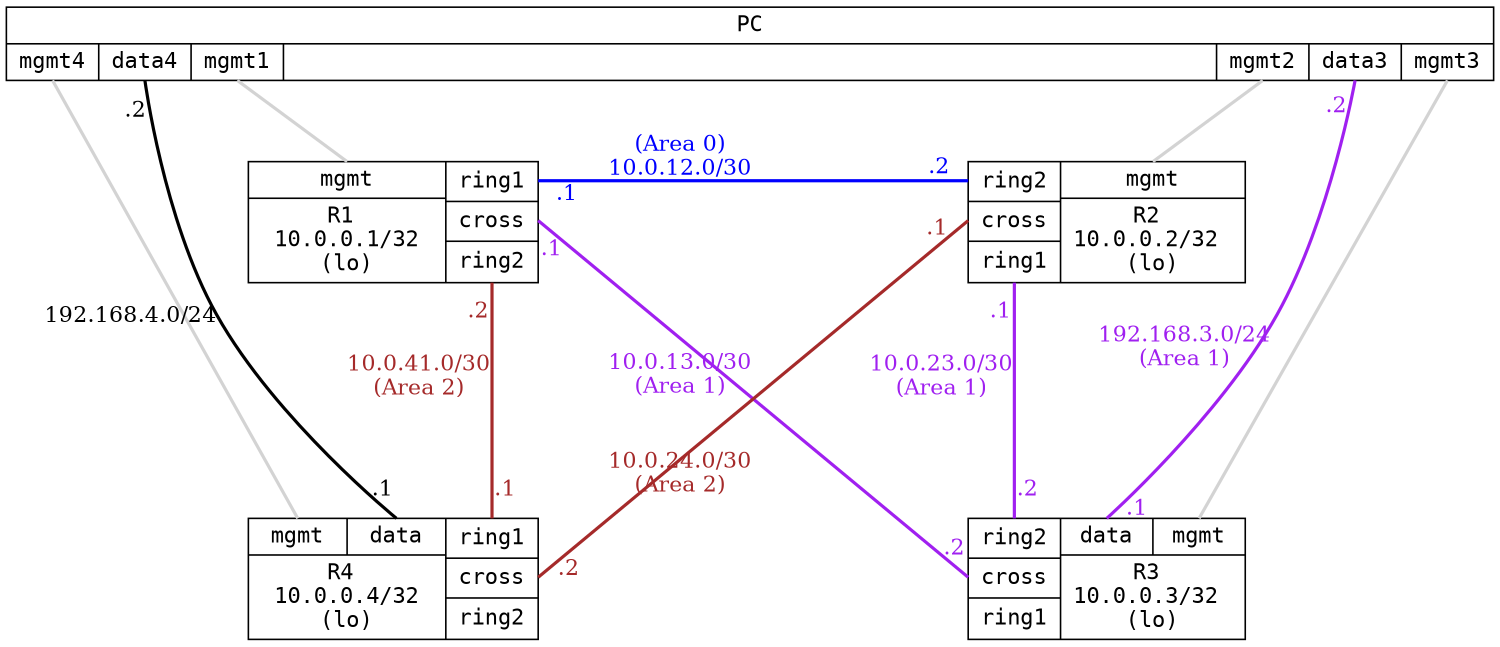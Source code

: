 graph "ring-4-duts" {
    layout="neato";
    overlap=false;
    esep="+20";
    splines=true;
    size=10;

    node [shape=record, fontname="monospace"];
    edge [color="cornflowerblue", penwidth="2"];

    PC [
        label=" { PC | { <mgmt4> mgmt4 | <data4> data4 | <mgmt1> mgmt1 | &#160;&#160;&#160;&#160;&#160;&#160;&#160;&#160;&#160;&#160;&#160;&#160;&#160;&#160;&#160;&#160;&#160;&#160;&#160;&#160;&#160;&#160;&#160;&#160;&#160;&#160;&#160;&#160;&#160;&#160;&#160;&#160;&#160;&#160;&#160;&#160;&#160;&#160;&#160;&#160;&#160;&#160;&#160;&#160;&#160;&#160;&#160;&#160;&#160;&#160;&#160;&#160;&#160;&#160;&#160;&#160;&#160;&#160;&#160;&#160;&#160;&#160;&#160;&#160;&#160;&#160;&#160;&#160;&#160; | <mgmt2> mgmt2 | <data3> data3 | <mgmt3> mgmt3 } }",
        pos="150,200!"
        kind="controller",
    ];

    R1 [
        label="{ { <mgmt> mgmt } | R1 \n 10.0.0.1/32 \n(lo) } | { <ring1> ring1 | <cross> cross | <ring2> ring2 }",
        pos="50,150!",
        kind="infix",
    ];

    R4 [
        label="{ { <mgmt> mgmt | <data> data } | R4 \n 10.0.0.4/32 \n(lo) } | { <ring1> ring1 | <cross> cross | <ring2> ring2 }",
        pos="50,50!"
        kind="infix",
    ];

    R2 [
        label="{ <ring2> ring2 | <cross> cross | <ring1> ring1 } | { { <mgmt> mgmt } | R2 \n10.0.0.2/32 \n(lo) }",
        pos="250,150!"
        kind="infix",
    ];

    R3 [
        label="{ <ring2> ring2 | <cross> cross | <ring1> ring1 } | { { <data> data | <mgmt> mgmt } | R3 \n10.0.0.3/32 \n(lo) }",
        pos="250,50!"
        kind="infix",
    ];

    # Management Connections
    PC:mgmt1 -- R1:mgmt [kind=mgmt, color="lightgray"]
    PC:mgmt2 -- R2:mgmt [kind=mgmt, color="lightgray"]
    PC:mgmt3 -- R3:mgmt [kind=mgmt, color="lightgray", overlap=false, weight=0.1]
    PC:mgmt4 -- R4:mgmt [kind=mgmt, color="lightgray", overlap=false, weight=0.1]

    # PC-Dut links
    PC:data3 -- R3:data [color="purple", headlabel=".1", label="192.168.3.0/24\n(Area 1)", taillabel=".2", labeldistance=2, fontcolor="purple"]
    PC:data4 -- R4:data [color="black", headlabel=".1", label="192.168.4.0/24&#160;", taillabel=".2", labeldistance=2, fontcolor="black"]

    # Ring
    R1:ring1 -- R2:ring2 [color="blue", headlabel=".2", label="(Area 0)\n10.0.12.0/30", taillabel=".1", labeldistance=2, fontcolor="blue"]
    R2:ring1 -- R3:ring2 [color="purple", headlabel=".2", label="10.0.23.0/30\n(Area 1)", taillabel=".1", labeljust=r, labeldistance=2, fontcolor="purple"]
    R4:ring1 -- R1:ring2 [color="brown", headlabel=".2", label="10.0.41.0/30\n(Area 2)", taillabel=".1", labeldistance=2, fontcolor="brown"]

    # Cross
    R1:cross -- R3:cross [color="purple", headlabel=".2", label="10.0.13.0/30\n(Area 1)", labeljust=r taillabel=".1", labeldistance=2, fontcolor="purple"]
    R2:cross -- R4:cross [color="brown", headlabel=".2", label="\n\n10.0.24.0/30\n(Area 2)", labeljust=r taillabel=".1", labeldistance=2, fontcolor="brown"]
}
